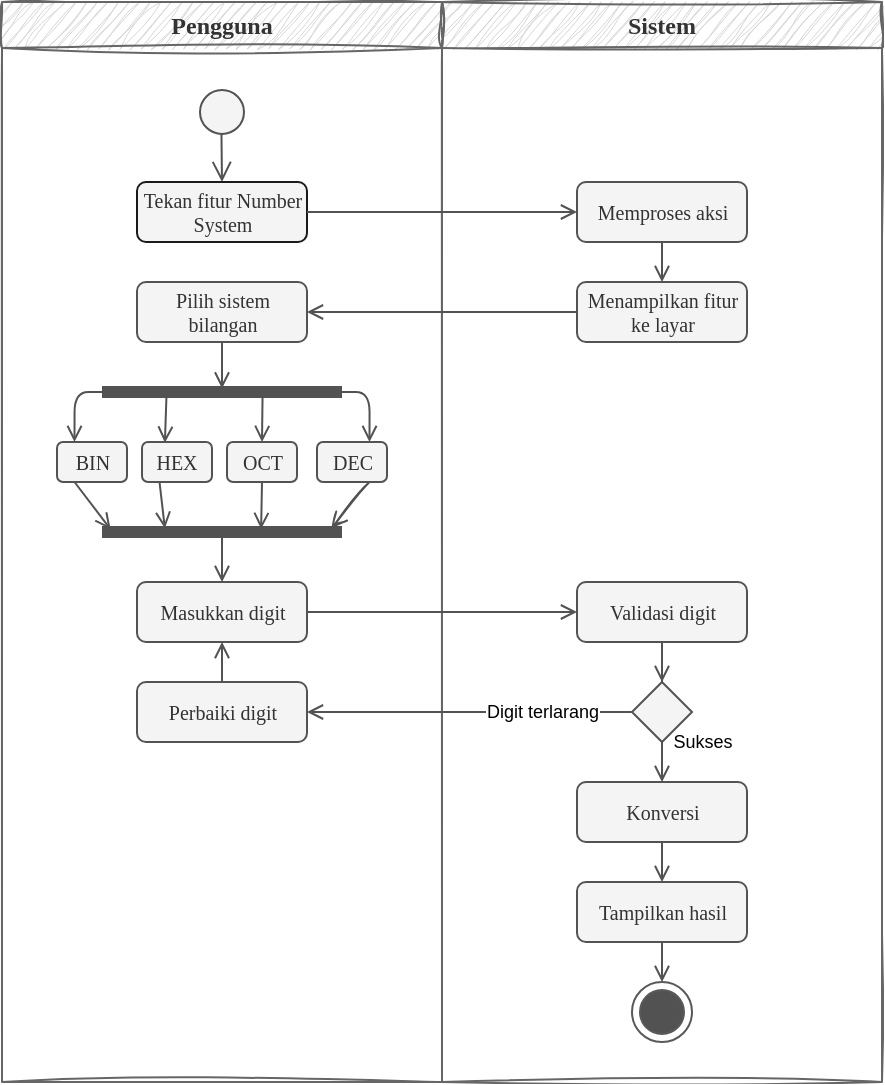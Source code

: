 <mxfile version="21.1.8" type="github">
  <diagram name="Page-1" id="gxgtcxNLYeDesxnoaaCQ">
    <mxGraphModel dx="794" dy="477" grid="1" gridSize="10" guides="1" tooltips="1" connect="1" arrows="1" fold="1" page="1" pageScale="1" pageWidth="850" pageHeight="1100" math="0" shadow="0">
      <root>
        <mxCell id="0" />
        <mxCell id="1" parent="0" />
        <mxCell id="OTdUzc-hgWmlbelIjcGi-17" value="Pengguna" style="swimlane;whiteSpace=wrap;html=1;fontFamily=Ubuntu;fontSource=https%3A%2F%2Ffonts.googleapis.com%2Fcss%3Ffamily%3DUbuntu;rounded=0;swimlaneFillColor=none;glass=0;shadow=0;sketch=1;curveFitting=1;jiggle=2;fillColor=#D6D6D6;fontColor=#333333;strokeColor=#666666;" parent="1" vertex="1">
          <mxGeometry x="180" y="120" width="220" height="540" as="geometry" />
        </mxCell>
        <mxCell id="OTdUzc-hgWmlbelIjcGi-21" value="" style="ellipse;html=1;shape=startState;fillColor=#f4f4f4;strokeColor=#535353;strokeWidth=1;fillStyle=auto;fontColor=#595959;" parent="OTdUzc-hgWmlbelIjcGi-17" vertex="1">
          <mxGeometry x="95" y="40" width="30" height="30" as="geometry" />
        </mxCell>
        <mxCell id="OTdUzc-hgWmlbelIjcGi-22" value="" style="html=1;verticalAlign=bottom;endArrow=open;endSize=8;strokeColor=#525252;rounded=0;strokeWidth=1;fillColor=#eeeeee;exitX=0.491;exitY=0.867;exitDx=0;exitDy=0;exitPerimeter=0;entryX=0.5;entryY=0;entryDx=0;entryDy=0;fontColor=#333333;" parent="OTdUzc-hgWmlbelIjcGi-17" source="OTdUzc-hgWmlbelIjcGi-21" target="OTdUzc-hgWmlbelIjcGi-28" edge="1">
          <mxGeometry relative="1" as="geometry">
            <mxPoint x="100" y="90" as="targetPoint" />
          </mxGeometry>
        </mxCell>
        <mxCell id="OTdUzc-hgWmlbelIjcGi-28" value="Tekan fitur Number System" style="rounded=1;whiteSpace=wrap;html=1;fillColor=#f4f4f4;strokeColor=#1A1A1A;fontFamily=Ubuntu;fontSource=https%3A%2F%2Ffonts.googleapis.com%2Fcss%3Ffamily%3DUbuntu;fontSize=10;fontColor=#333333;" parent="OTdUzc-hgWmlbelIjcGi-17" vertex="1">
          <mxGeometry x="67.5" y="90" width="85" height="30" as="geometry" />
        </mxCell>
        <mxCell id="xuZ7jMynsqWQr9bxvYIn-7" style="rounded=0;orthogonalLoop=1;jettySize=auto;html=1;entryX=0.5;entryY=0.326;entryDx=0;entryDy=0;entryPerimeter=0;endArrow=open;endFill=0;fontColor=#333333;strokeColor=#525252;" edge="1" parent="OTdUzc-hgWmlbelIjcGi-17" source="xuZ7jMynsqWQr9bxvYIn-1" target="xuZ7jMynsqWQr9bxvYIn-5">
          <mxGeometry relative="1" as="geometry">
            <mxPoint x="110" y="240" as="targetPoint" />
          </mxGeometry>
        </mxCell>
        <mxCell id="xuZ7jMynsqWQr9bxvYIn-1" value="Pilih sistem bilangan" style="rounded=1;whiteSpace=wrap;html=1;fontSize=10;fontFamily=Ubuntu;fillColor=#f4f4f4;strokeColor=#535353;fontColor=#333333;fontSource=https%3A%2F%2Ffonts.googleapis.com%2Fcss%3Ffamily%3DUbuntu;" vertex="1" parent="OTdUzc-hgWmlbelIjcGi-17">
          <mxGeometry x="67.5" y="140" width="85" height="30" as="geometry" />
        </mxCell>
        <mxCell id="xuZ7jMynsqWQr9bxvYIn-75" style="rounded=0;orthogonalLoop=1;jettySize=auto;html=1;exitX=0.269;exitY=0.567;exitDx=0;exitDy=0;exitPerimeter=0;entryX=0.327;entryY=0.017;entryDx=0;entryDy=0;entryPerimeter=0;endArrow=open;endFill=0;fontColor=#333333;strokeColor=#525252;" edge="1" parent="OTdUzc-hgWmlbelIjcGi-17" source="xuZ7jMynsqWQr9bxvYIn-5" target="xuZ7jMynsqWQr9bxvYIn-20">
          <mxGeometry relative="1" as="geometry">
            <mxPoint x="80" y="230" as="targetPoint" />
          </mxGeometry>
        </mxCell>
        <mxCell id="xuZ7jMynsqWQr9bxvYIn-76" style="rounded=0;orthogonalLoop=1;jettySize=auto;html=1;entryX=0.5;entryY=0;entryDx=0;entryDy=0;exitX=0.669;exitY=0.633;exitDx=0;exitDy=0;exitPerimeter=0;endArrow=open;endFill=0;fontColor=#333333;strokeColor=#525252;" edge="1" parent="OTdUzc-hgWmlbelIjcGi-17" source="xuZ7jMynsqWQr9bxvYIn-5" target="xuZ7jMynsqWQr9bxvYIn-12">
          <mxGeometry relative="1" as="geometry">
            <mxPoint x="140" y="200" as="sourcePoint" />
          </mxGeometry>
        </mxCell>
        <mxCell id="xuZ7jMynsqWQr9bxvYIn-77" style="edgeStyle=orthogonalEdgeStyle;rounded=1;orthogonalLoop=1;jettySize=auto;html=1;exitX=1;exitY=0.5;exitDx=0;exitDy=0;exitPerimeter=0;entryX=0.75;entryY=0;entryDx=0;entryDy=0;endArrow=open;endFill=0;fontColor=#333333;strokeColor=#525252;" edge="1" parent="OTdUzc-hgWmlbelIjcGi-17" source="xuZ7jMynsqWQr9bxvYIn-5" target="xuZ7jMynsqWQr9bxvYIn-13">
          <mxGeometry relative="1" as="geometry" />
        </mxCell>
        <mxCell id="xuZ7jMynsqWQr9bxvYIn-79" style="edgeStyle=orthogonalEdgeStyle;rounded=1;orthogonalLoop=1;jettySize=auto;html=1;exitX=0;exitY=0.5;exitDx=0;exitDy=0;exitPerimeter=0;entryX=0.25;entryY=0;entryDx=0;entryDy=0;endArrow=open;endFill=0;jumpSize=6;fontColor=#333333;strokeColor=#525252;" edge="1" parent="OTdUzc-hgWmlbelIjcGi-17" source="xuZ7jMynsqWQr9bxvYIn-5" target="xuZ7jMynsqWQr9bxvYIn-11">
          <mxGeometry relative="1" as="geometry" />
        </mxCell>
        <mxCell id="xuZ7jMynsqWQr9bxvYIn-5" value="" style="shape=line;html=1;strokeWidth=6;strokeColor=#525252;" vertex="1" parent="OTdUzc-hgWmlbelIjcGi-17">
          <mxGeometry x="50" y="190" width="120" height="10" as="geometry" />
        </mxCell>
        <mxCell id="xuZ7jMynsqWQr9bxvYIn-87" style="rounded=0;orthogonalLoop=1;jettySize=auto;html=1;exitX=0.25;exitY=1;exitDx=0;exitDy=0;entryX=0.036;entryY=0.367;entryDx=0;entryDy=0;entryPerimeter=0;endArrow=open;endFill=0;strokeColor=#525252;" edge="1" parent="OTdUzc-hgWmlbelIjcGi-17" source="xuZ7jMynsqWQr9bxvYIn-11" target="xuZ7jMynsqWQr9bxvYIn-80">
          <mxGeometry relative="1" as="geometry" />
        </mxCell>
        <mxCell id="xuZ7jMynsqWQr9bxvYIn-11" value="BIN" style="rounded=1;whiteSpace=wrap;html=1;fontSize=10;fontFamily=Ubuntu;fillColor=#f4f4f4;strokeColor=#535353;fontColor=#333333;fontSource=https%3A%2F%2Ffonts.googleapis.com%2Fcss%3Ffamily%3DUbuntu;" vertex="1" parent="OTdUzc-hgWmlbelIjcGi-17">
          <mxGeometry x="27.5" y="220" width="35" height="20" as="geometry" />
        </mxCell>
        <mxCell id="xuZ7jMynsqWQr9bxvYIn-85" style="rounded=0;orthogonalLoop=1;jettySize=auto;html=1;exitX=0.5;exitY=1;exitDx=0;exitDy=0;entryX=0.663;entryY=0.348;entryDx=0;entryDy=0;entryPerimeter=0;endArrow=open;endFill=0;strokeColor=#525252;" edge="1" parent="OTdUzc-hgWmlbelIjcGi-17" source="xuZ7jMynsqWQr9bxvYIn-12" target="xuZ7jMynsqWQr9bxvYIn-80">
          <mxGeometry relative="1" as="geometry" />
        </mxCell>
        <mxCell id="xuZ7jMynsqWQr9bxvYIn-12" value="OCT" style="rounded=1;whiteSpace=wrap;html=1;fontSize=10;fontFamily=Ubuntu;fillColor=#f4f4f4;strokeColor=#535353;fontColor=#333333;fontSource=https%3A%2F%2Ffonts.googleapis.com%2Fcss%3Ffamily%3DUbuntu;" vertex="1" parent="OTdUzc-hgWmlbelIjcGi-17">
          <mxGeometry x="112.5" y="220" width="35" height="20" as="geometry" />
        </mxCell>
        <mxCell id="xuZ7jMynsqWQr9bxvYIn-86" style="rounded=0;orthogonalLoop=1;jettySize=auto;html=1;entryX=0.956;entryY=0.33;entryDx=0;entryDy=0;entryPerimeter=0;endArrow=open;endFill=0;exitX=0.75;exitY=1;exitDx=0;exitDy=0;sketch=1;curveFitting=1;jiggle=2;strokeColor=#525252;" edge="1" parent="OTdUzc-hgWmlbelIjcGi-17" source="xuZ7jMynsqWQr9bxvYIn-13" target="xuZ7jMynsqWQr9bxvYIn-80">
          <mxGeometry relative="1" as="geometry">
            <mxPoint x="165" y="240" as="sourcePoint" />
          </mxGeometry>
        </mxCell>
        <mxCell id="xuZ7jMynsqWQr9bxvYIn-13" value="DEC" style="rounded=1;whiteSpace=wrap;html=1;fontSize=10;fontFamily=Ubuntu;fillColor=#f4f4f4;strokeColor=#535353;fontColor=#333333;fontSource=https%3A%2F%2Ffonts.googleapis.com%2Fcss%3Ffamily%3DUbuntu;" vertex="1" parent="OTdUzc-hgWmlbelIjcGi-17">
          <mxGeometry x="157.5" y="220" width="35" height="20" as="geometry" />
        </mxCell>
        <mxCell id="xuZ7jMynsqWQr9bxvYIn-83" style="rounded=0;orthogonalLoop=1;jettySize=auto;html=1;entryX=0.262;entryY=0.311;entryDx=0;entryDy=0;entryPerimeter=0;exitX=0.25;exitY=1;exitDx=0;exitDy=0;endArrow=open;endFill=0;strokeColor=#525252;" edge="1" parent="OTdUzc-hgWmlbelIjcGi-17" source="xuZ7jMynsqWQr9bxvYIn-20" target="xuZ7jMynsqWQr9bxvYIn-80">
          <mxGeometry relative="1" as="geometry" />
        </mxCell>
        <mxCell id="xuZ7jMynsqWQr9bxvYIn-20" value="HEX" style="rounded=1;whiteSpace=wrap;html=1;fontSize=10;fontFamily=Ubuntu;fillColor=#f4f4f4;strokeColor=#535353;fontColor=#333333;fontSource=https%3A%2F%2Ffonts.googleapis.com%2Fcss%3Ffamily%3DUbuntu;" vertex="1" parent="OTdUzc-hgWmlbelIjcGi-17">
          <mxGeometry x="70" y="220" width="35" height="20" as="geometry" />
        </mxCell>
        <mxCell id="xuZ7jMynsqWQr9bxvYIn-91" style="rounded=0;orthogonalLoop=1;jettySize=auto;html=1;entryX=0.5;entryY=0;entryDx=0;entryDy=0;exitX=0.5;exitY=0.625;exitDx=0;exitDy=0;exitPerimeter=0;endArrow=open;endFill=0;strokeColor=#525252;" edge="1" parent="OTdUzc-hgWmlbelIjcGi-17" source="xuZ7jMynsqWQr9bxvYIn-80" target="xuZ7jMynsqWQr9bxvYIn-90">
          <mxGeometry relative="1" as="geometry" />
        </mxCell>
        <mxCell id="xuZ7jMynsqWQr9bxvYIn-80" value="" style="shape=line;html=1;strokeWidth=6;strokeColor=#525252;" vertex="1" parent="OTdUzc-hgWmlbelIjcGi-17">
          <mxGeometry x="50" y="260" width="120" height="10" as="geometry" />
        </mxCell>
        <mxCell id="xuZ7jMynsqWQr9bxvYIn-90" value="Masukkan digit" style="rounded=1;whiteSpace=wrap;html=1;fontSize=10;fontFamily=Ubuntu;fillColor=#f4f4f4;strokeColor=#535353;fontColor=#333333;fontSource=https%3A%2F%2Ffonts.googleapis.com%2Fcss%3Ffamily%3DUbuntu;" vertex="1" parent="OTdUzc-hgWmlbelIjcGi-17">
          <mxGeometry x="67.5" y="290" width="85" height="30" as="geometry" />
        </mxCell>
        <mxCell id="xuZ7jMynsqWQr9bxvYIn-101" style="edgeStyle=orthogonalEdgeStyle;rounded=0;orthogonalLoop=1;jettySize=auto;html=1;exitX=0.5;exitY=0;exitDx=0;exitDy=0;entryX=0.5;entryY=1;entryDx=0;entryDy=0;endArrow=open;endFill=0;strokeColor=#525252;" edge="1" parent="OTdUzc-hgWmlbelIjcGi-17" source="xuZ7jMynsqWQr9bxvYIn-99" target="xuZ7jMynsqWQr9bxvYIn-90">
          <mxGeometry relative="1" as="geometry" />
        </mxCell>
        <mxCell id="xuZ7jMynsqWQr9bxvYIn-99" value="Perbaiki digit" style="rounded=1;whiteSpace=wrap;html=1;fontSize=10;fontFamily=Ubuntu;fillColor=#f4f4f4;strokeColor=#535353;fontColor=#333333;fontSource=https%3A%2F%2Ffonts.googleapis.com%2Fcss%3Ffamily%3DUbuntu;" vertex="1" parent="OTdUzc-hgWmlbelIjcGi-17">
          <mxGeometry x="67.5" y="340" width="85" height="30" as="geometry" />
        </mxCell>
        <mxCell id="OTdUzc-hgWmlbelIjcGi-18" value="Sistem" style="swimlane;whiteSpace=wrap;html=1;fontFamily=Ubuntu;fontSource=https%3A%2F%2Ffonts.googleapis.com%2Fcss%3Ffamily%3DUbuntu;rounded=0;fillColor=#D6D6D6;fontColor=#333333;strokeColor=#666666;swimlaneFillColor=none;glass=0;shadow=0;swimlaneLine=1;sketch=1;curveFitting=1;jiggle=2;" parent="1" vertex="1">
          <mxGeometry x="400" y="120" width="220" height="540" as="geometry" />
        </mxCell>
        <mxCell id="OTdUzc-hgWmlbelIjcGi-37" value="" style="rounded=0;orthogonalLoop=1;jettySize=auto;html=1;endArrow=open;endFill=0;strokeColor=#525252;fontColor=#333333;" parent="OTdUzc-hgWmlbelIjcGi-18" source="OTdUzc-hgWmlbelIjcGi-34" target="OTdUzc-hgWmlbelIjcGi-36" edge="1">
          <mxGeometry relative="1" as="geometry" />
        </mxCell>
        <mxCell id="OTdUzc-hgWmlbelIjcGi-34" value="Memproses aksi" style="rounded=1;whiteSpace=wrap;html=1;fontSize=10;fontFamily=Ubuntu;fillColor=#f4f4f4;strokeColor=#535353;fontColor=#333333;fontSource=https%3A%2F%2Ffonts.googleapis.com%2Fcss%3Ffamily%3DUbuntu;" parent="OTdUzc-hgWmlbelIjcGi-18" vertex="1">
          <mxGeometry x="67.5" y="90" width="85" height="30" as="geometry" />
        </mxCell>
        <mxCell id="OTdUzc-hgWmlbelIjcGi-36" value="Menampilkan fitur ke layar" style="rounded=1;whiteSpace=wrap;html=1;fontSize=10;fontFamily=Ubuntu;fillColor=#f4f4f4;strokeColor=#535353;fontColor=#333333;fontSource=https%3A%2F%2Ffonts.googleapis.com%2Fcss%3Ffamily%3DUbuntu;" parent="OTdUzc-hgWmlbelIjcGi-18" vertex="1">
          <mxGeometry x="67.5" y="140" width="85" height="30" as="geometry" />
        </mxCell>
        <mxCell id="xuZ7jMynsqWQr9bxvYIn-98" value="" style="edgeStyle=orthogonalEdgeStyle;rounded=0;orthogonalLoop=1;jettySize=auto;html=1;endArrow=open;endFill=0;strokeColor=#525252;" edge="1" parent="OTdUzc-hgWmlbelIjcGi-18" source="xuZ7jMynsqWQr9bxvYIn-95" target="xuZ7jMynsqWQr9bxvYIn-97">
          <mxGeometry relative="1" as="geometry" />
        </mxCell>
        <mxCell id="xuZ7jMynsqWQr9bxvYIn-95" value="Validasi digit" style="rounded=1;whiteSpace=wrap;html=1;fontSize=10;fontFamily=Ubuntu;fillColor=#f4f4f4;strokeColor=#535353;fontColor=#333333;fontSource=https%3A%2F%2Ffonts.googleapis.com%2Fcss%3Ffamily%3DUbuntu;" vertex="1" parent="OTdUzc-hgWmlbelIjcGi-18">
          <mxGeometry x="67.5" y="290" width="85" height="30" as="geometry" />
        </mxCell>
        <mxCell id="xuZ7jMynsqWQr9bxvYIn-104" style="edgeStyle=orthogonalEdgeStyle;rounded=0;orthogonalLoop=1;jettySize=auto;html=1;exitX=0.5;exitY=1;exitDx=0;exitDy=0;entryX=0.5;entryY=0;entryDx=0;entryDy=0;endArrow=open;endFill=0;strokeColor=#525252;" edge="1" parent="OTdUzc-hgWmlbelIjcGi-18" source="xuZ7jMynsqWQr9bxvYIn-97" target="xuZ7jMynsqWQr9bxvYIn-103">
          <mxGeometry relative="1" as="geometry" />
        </mxCell>
        <mxCell id="xuZ7jMynsqWQr9bxvYIn-105" value="Sukses" style="edgeLabel;html=1;align=center;verticalAlign=middle;resizable=0;points=[];fontSize=9;" vertex="1" connectable="0" parent="xuZ7jMynsqWQr9bxvYIn-104">
          <mxGeometry x="-0.203" relative="1" as="geometry">
            <mxPoint x="20" y="-8" as="offset" />
          </mxGeometry>
        </mxCell>
        <mxCell id="xuZ7jMynsqWQr9bxvYIn-97" value="" style="rhombus;whiteSpace=wrap;html=1;fontSize=10;fontFamily=Ubuntu;fillColor=#f4f4f4;strokeColor=#535353;fontColor=#333333;rounded=0;fontSource=https%3A%2F%2Ffonts.googleapis.com%2Fcss%3Ffamily%3DUbuntu;" vertex="1" parent="OTdUzc-hgWmlbelIjcGi-18">
          <mxGeometry x="95" y="340" width="30" height="30" as="geometry" />
        </mxCell>
        <mxCell id="xuZ7jMynsqWQr9bxvYIn-107" style="edgeStyle=orthogonalEdgeStyle;rounded=0;orthogonalLoop=1;jettySize=auto;html=1;exitX=0.5;exitY=1;exitDx=0;exitDy=0;entryX=0.5;entryY=0;entryDx=0;entryDy=0;endArrow=open;endFill=0;strokeColor=#525252;" edge="1" parent="OTdUzc-hgWmlbelIjcGi-18" source="xuZ7jMynsqWQr9bxvYIn-103" target="xuZ7jMynsqWQr9bxvYIn-106">
          <mxGeometry relative="1" as="geometry" />
        </mxCell>
        <mxCell id="xuZ7jMynsqWQr9bxvYIn-103" value="Konversi" style="rounded=1;whiteSpace=wrap;html=1;fontSize=10;fontFamily=Ubuntu;fillColor=#f4f4f4;strokeColor=#535353;fontColor=#333333;fontSource=https%3A%2F%2Ffonts.googleapis.com%2Fcss%3Ffamily%3DUbuntu;" vertex="1" parent="OTdUzc-hgWmlbelIjcGi-18">
          <mxGeometry x="67.5" y="390" width="85" height="30" as="geometry" />
        </mxCell>
        <mxCell id="xuZ7jMynsqWQr9bxvYIn-109" style="edgeStyle=orthogonalEdgeStyle;rounded=0;orthogonalLoop=1;jettySize=auto;html=1;exitX=0.5;exitY=1;exitDx=0;exitDy=0;entryX=0.5;entryY=0;entryDx=0;entryDy=0;endArrow=open;endFill=0;strokeColor=#525252;" edge="1" parent="OTdUzc-hgWmlbelIjcGi-18" source="xuZ7jMynsqWQr9bxvYIn-106" target="xuZ7jMynsqWQr9bxvYIn-108">
          <mxGeometry relative="1" as="geometry" />
        </mxCell>
        <mxCell id="xuZ7jMynsqWQr9bxvYIn-106" value="Tampilkan hasil" style="rounded=1;whiteSpace=wrap;html=1;fontSize=10;fontFamily=Ubuntu;fillColor=#f4f4f4;strokeColor=#535353;fontColor=#333333;fontSource=https%3A%2F%2Ffonts.googleapis.com%2Fcss%3Ffamily%3DUbuntu;" vertex="1" parent="OTdUzc-hgWmlbelIjcGi-18">
          <mxGeometry x="67.5" y="440" width="85" height="30" as="geometry" />
        </mxCell>
        <mxCell id="xuZ7jMynsqWQr9bxvYIn-108" value="" style="ellipse;html=1;shape=endState;fillColor=#525252;strokeColor=#595959;strokeWidth=1;" vertex="1" parent="OTdUzc-hgWmlbelIjcGi-18">
          <mxGeometry x="95" y="490" width="30" height="30" as="geometry" />
        </mxCell>
        <mxCell id="OTdUzc-hgWmlbelIjcGi-35" value="" style="edgeStyle=orthogonalEdgeStyle;rounded=0;orthogonalLoop=1;jettySize=auto;html=1;endArrow=open;endFill=0;strokeColor=#525252;fontColor=#333333;" parent="1" source="OTdUzc-hgWmlbelIjcGi-28" target="OTdUzc-hgWmlbelIjcGi-34" edge="1">
          <mxGeometry relative="1" as="geometry" />
        </mxCell>
        <mxCell id="xuZ7jMynsqWQr9bxvYIn-2" value="" style="edgeStyle=orthogonalEdgeStyle;rounded=0;orthogonalLoop=1;jettySize=auto;html=1;endArrow=open;endFill=0;fontColor=#333333;strokeColor=#525252;" edge="1" parent="1" source="OTdUzc-hgWmlbelIjcGi-36" target="xuZ7jMynsqWQr9bxvYIn-1">
          <mxGeometry relative="1" as="geometry" />
        </mxCell>
        <mxCell id="xuZ7jMynsqWQr9bxvYIn-96" style="edgeStyle=orthogonalEdgeStyle;rounded=0;orthogonalLoop=1;jettySize=auto;html=1;entryX=0;entryY=0.5;entryDx=0;entryDy=0;endArrow=open;endFill=0;strokeColor=#525252;" edge="1" parent="1" source="xuZ7jMynsqWQr9bxvYIn-90" target="xuZ7jMynsqWQr9bxvYIn-95">
          <mxGeometry relative="1" as="geometry" />
        </mxCell>
        <mxCell id="xuZ7jMynsqWQr9bxvYIn-100" style="edgeStyle=orthogonalEdgeStyle;rounded=0;orthogonalLoop=1;jettySize=auto;html=1;entryX=1;entryY=0.5;entryDx=0;entryDy=0;endArrow=open;endFill=0;strokeColor=#525252;" edge="1" parent="1" source="xuZ7jMynsqWQr9bxvYIn-97" target="xuZ7jMynsqWQr9bxvYIn-99">
          <mxGeometry relative="1" as="geometry" />
        </mxCell>
        <mxCell id="xuZ7jMynsqWQr9bxvYIn-102" value="Digit terlarang" style="edgeLabel;html=1;align=center;verticalAlign=middle;resizable=0;points=[];fontSize=9;" vertex="1" connectable="0" parent="xuZ7jMynsqWQr9bxvYIn-100">
          <mxGeometry x="-0.177" y="1" relative="1" as="geometry">
            <mxPoint x="22" y="-1" as="offset" />
          </mxGeometry>
        </mxCell>
      </root>
    </mxGraphModel>
  </diagram>
</mxfile>
